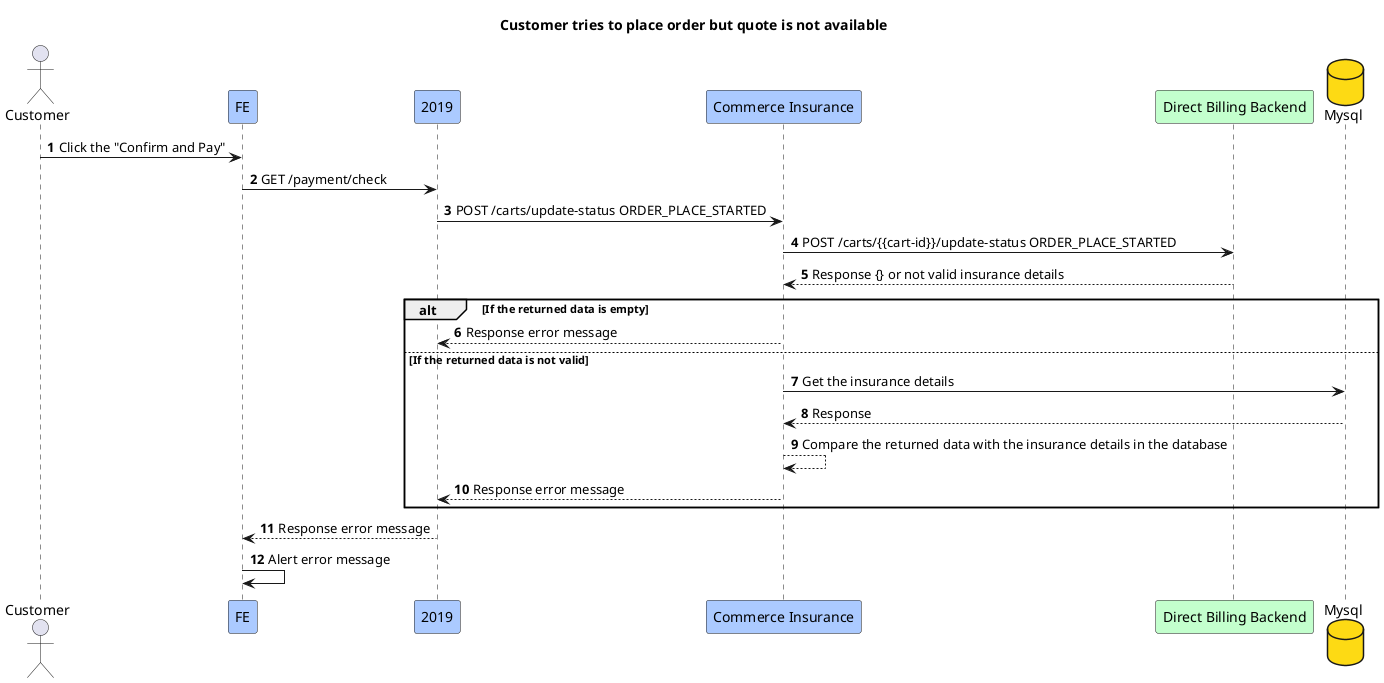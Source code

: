 @startuml
title Customer tries to place order but quote is not available
actor Customer
participant FE #abcaff
participant "2019" #abcaff
participant "Commerce Insurance" #abcaff
participant "Direct Billing Backend" #c3ffcd
database "Mysql" #fdda14

autonumber
Customer -> FE:Click the "Confirm and Pay"
FE -> 2019:GET /payment/check
2019 -> "Commerce Insurance":POST /carts/update-status ORDER_PLACE_STARTED
"Commerce Insurance" -> "Direct Billing Backend":POST /carts/{{cart-id}}/update-status ORDER_PLACE_STARTED
"Direct Billing Backend" --> "Commerce Insurance":Response {} or not valid insurance details

alt If the returned data is empty
    "Commerce Insurance" --> 2019:Response error message
else If the returned data is not valid
    "Commerce Insurance" -> "Mysql":Get the insurance details
    "Mysql" --> "Commerce Insurance":Response
    "Commerce Insurance" --> "Commerce Insurance" :Compare the returned data with the insurance details in the database
    "Commerce Insurance"  --> 2019:Response error message
end
    "2019"  --> FE:Response error message

    FE -> FE:Alert error message

@enduml

